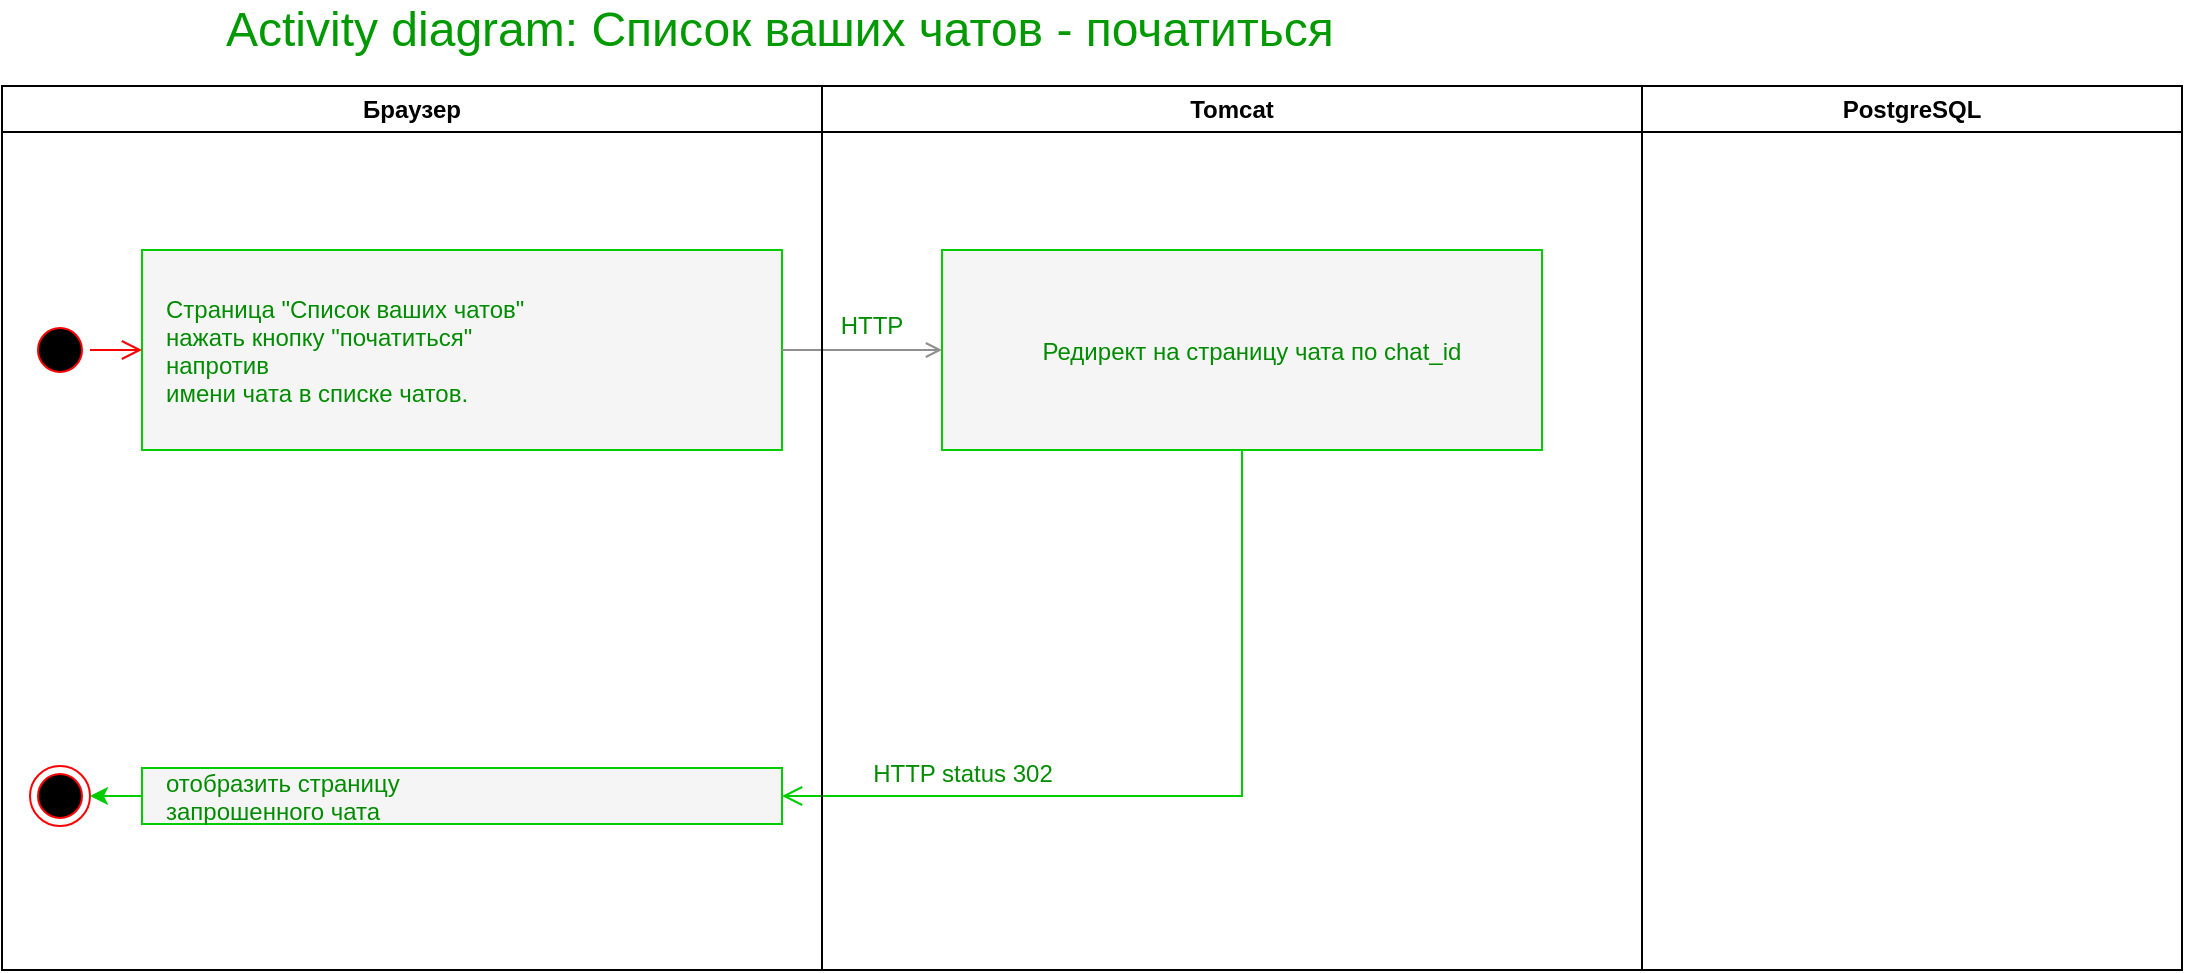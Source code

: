 <mxfile version="14.5.1" type="device"><diagram name="Page-1" id="e7e014a7-5840-1c2e-5031-d8a46d1fe8dd"><mxGraphModel dx="1086" dy="806" grid="1" gridSize="10" guides="1" tooltips="1" connect="1" arrows="1" fold="1" page="1" pageScale="1" pageWidth="1169" pageHeight="826" background="#ffffff" math="0" shadow="0"><root><mxCell id="0"/><mxCell id="1" parent="0"/><mxCell id="kAlyMbCeUaZZgFPl7ULv-1" value="Редирект на страницу чата по chat_id" style="align=center;spacingLeft=10;fillColor=#f5f5f5;strokeColor=#00CC00;fontColor=#008C00;container=0;verticalAlign=middle;" vertex="1" parent="1"><mxGeometry x="520" y="210" width="300" height="100" as="geometry"/></mxCell><mxCell id="kAlyMbCeUaZZgFPl7ULv-2" value="Страница &quot;Список ваших чатов&quot;&#10;нажать кнопку &quot;початиться&quot; &#10;напротив &#10;имени чата в списке чатов." style="align=left;spacingLeft=10;fillColor=#f5f5f5;strokeColor=#00CC00;fontColor=#008C00;container=0;" vertex="1" parent="1"><mxGeometry x="120" y="210" width="320" height="100" as="geometry"/></mxCell><mxCell id="kAlyMbCeUaZZgFPl7ULv-3" value="" style="edgeStyle=elbowEdgeStyle;elbow=horizontal;verticalAlign=bottom;endArrow=open;endSize=8;strokeColor=#FF0000;endFill=1;rounded=0" edge="1" parent="1" source="kAlyMbCeUaZZgFPl7ULv-5" target="kAlyMbCeUaZZgFPl7ULv-2"><mxGeometry x="243" y="191" as="geometry"><mxPoint x="258" y="261" as="targetPoint"/></mxGeometry></mxCell><mxCell id="kAlyMbCeUaZZgFPl7ULv-4" value="" style="endArrow=open;endFill=1;rounded=0;exitX=1;exitY=0.5;exitDx=0;exitDy=0;fontColor=#00CC00;strokeWidth=1;strokeColor=#8F8F8F;" edge="1" parent="1" source="kAlyMbCeUaZZgFPl7ULv-2"><mxGeometry x="520" y="374" as="geometry"><mxPoint x="520" y="260" as="targetPoint"/></mxGeometry></mxCell><mxCell id="kAlyMbCeUaZZgFPl7ULv-5" value="" style="ellipse;shape=startState;fillColor=#000000;strokeColor=#ff0000;container=0;" vertex="1" parent="1"><mxGeometry x="64" y="245" width="30" height="30" as="geometry"/></mxCell><mxCell id="kAlyMbCeUaZZgFPl7ULv-6" value="" style="ellipse;shape=endState;fillColor=#000000;strokeColor=#ff0000;container=0;" vertex="1" parent="1"><mxGeometry x="64" y="468" width="30" height="30" as="geometry"/></mxCell><mxCell id="kAlyMbCeUaZZgFPl7ULv-7" value="" style="edgeStyle=elbowEdgeStyle;elbow=horizontal;verticalAlign=bottom;endArrow=open;endSize=8;endFill=1;rounded=0;exitX=0.5;exitY=1;exitDx=0;exitDy=0;strokeColor=#00CC00;entryX=1;entryY=0.5;entryDx=0;entryDy=0;" edge="1" parent="1" source="kAlyMbCeUaZZgFPl7ULv-1" target="kAlyMbCeUaZZgFPl7ULv-9"><mxGeometry x="130" y="25" as="geometry"><mxPoint x="450" y="483" as="targetPoint"/><mxPoint x="521" y="483" as="sourcePoint"/><Array as="points"><mxPoint x="670" y="390"/></Array></mxGeometry></mxCell><mxCell id="kAlyMbCeUaZZgFPl7ULv-9" value="отобразить страницу &#10;запрошенного чата" style="align=left;spacingLeft=10;fillColor=#f5f5f5;strokeColor=#00CC00;fontColor=#008C00;container=0;" vertex="1" parent="1"><mxGeometry x="120" y="469" width="320" height="28" as="geometry"/></mxCell><mxCell id="kAlyMbCeUaZZgFPl7ULv-10" value="" style="endArrow=classic;html=1;strokeColor=#00CC00;strokeWidth=1;fontSize=24;fontColor=#009900;entryX=1;entryY=0.5;entryDx=0;entryDy=0;exitX=0;exitY=0.5;exitDx=0;exitDy=0;" edge="1" parent="1" source="kAlyMbCeUaZZgFPl7ULv-9" target="kAlyMbCeUaZZgFPl7ULv-6"><mxGeometry width="50" height="50" relative="1" as="geometry"><mxPoint x="563" y="569" as="sourcePoint"/><mxPoint x="613" y="519" as="targetPoint"/></mxGeometry></mxCell><mxCell id="kAlyMbCeUaZZgFPl7ULv-11" value="Браузер" style="swimlane;whiteSpace=wrap" vertex="1" parent="1"><mxGeometry x="50" y="128" width="410" height="442" as="geometry"/></mxCell><mxCell id="kAlyMbCeUaZZgFPl7ULv-12" value="HTTP" style="text;html=1;fillColor=none;align=center;verticalAlign=middle;whiteSpace=wrap;rounded=0;fontColor=#008C00;container=0;" vertex="1" parent="1"><mxGeometry x="460" y="238" width="50" height="20" as="geometry"/></mxCell><mxCell id="kAlyMbCeUaZZgFPl7ULv-13" value="Tomcat" style="swimlane;whiteSpace=wrap" vertex="1" parent="1"><mxGeometry x="460" y="128" width="410" height="442" as="geometry"/></mxCell><mxCell id="kAlyMbCeUaZZgFPl7ULv-14" value="HTTP status 302" style="text;html=1;fillColor=none;align=center;verticalAlign=middle;whiteSpace=wrap;rounded=0;fontColor=#008C00;container=0;" vertex="1" parent="kAlyMbCeUaZZgFPl7ULv-13"><mxGeometry x="10" y="334" width="121" height="20" as="geometry"/></mxCell><mxCell id="kAlyMbCeUaZZgFPl7ULv-15" value="PostgreSQL" style="swimlane;whiteSpace=wrap" vertex="1" parent="1"><mxGeometry x="870" y="128" width="270" height="442" as="geometry"/></mxCell><mxCell id="kAlyMbCeUaZZgFPl7ULv-17" value="Activity diagram: Список ваших чатов - початиться" style="text;html=1;strokeColor=none;fillColor=none;align=left;verticalAlign=middle;whiteSpace=wrap;rounded=0;fontSize=24;fontColor=#009900;" vertex="1" parent="1"><mxGeometry x="160" y="90" width="890" height="20" as="geometry"/></mxCell></root></mxGraphModel></diagram></mxfile>